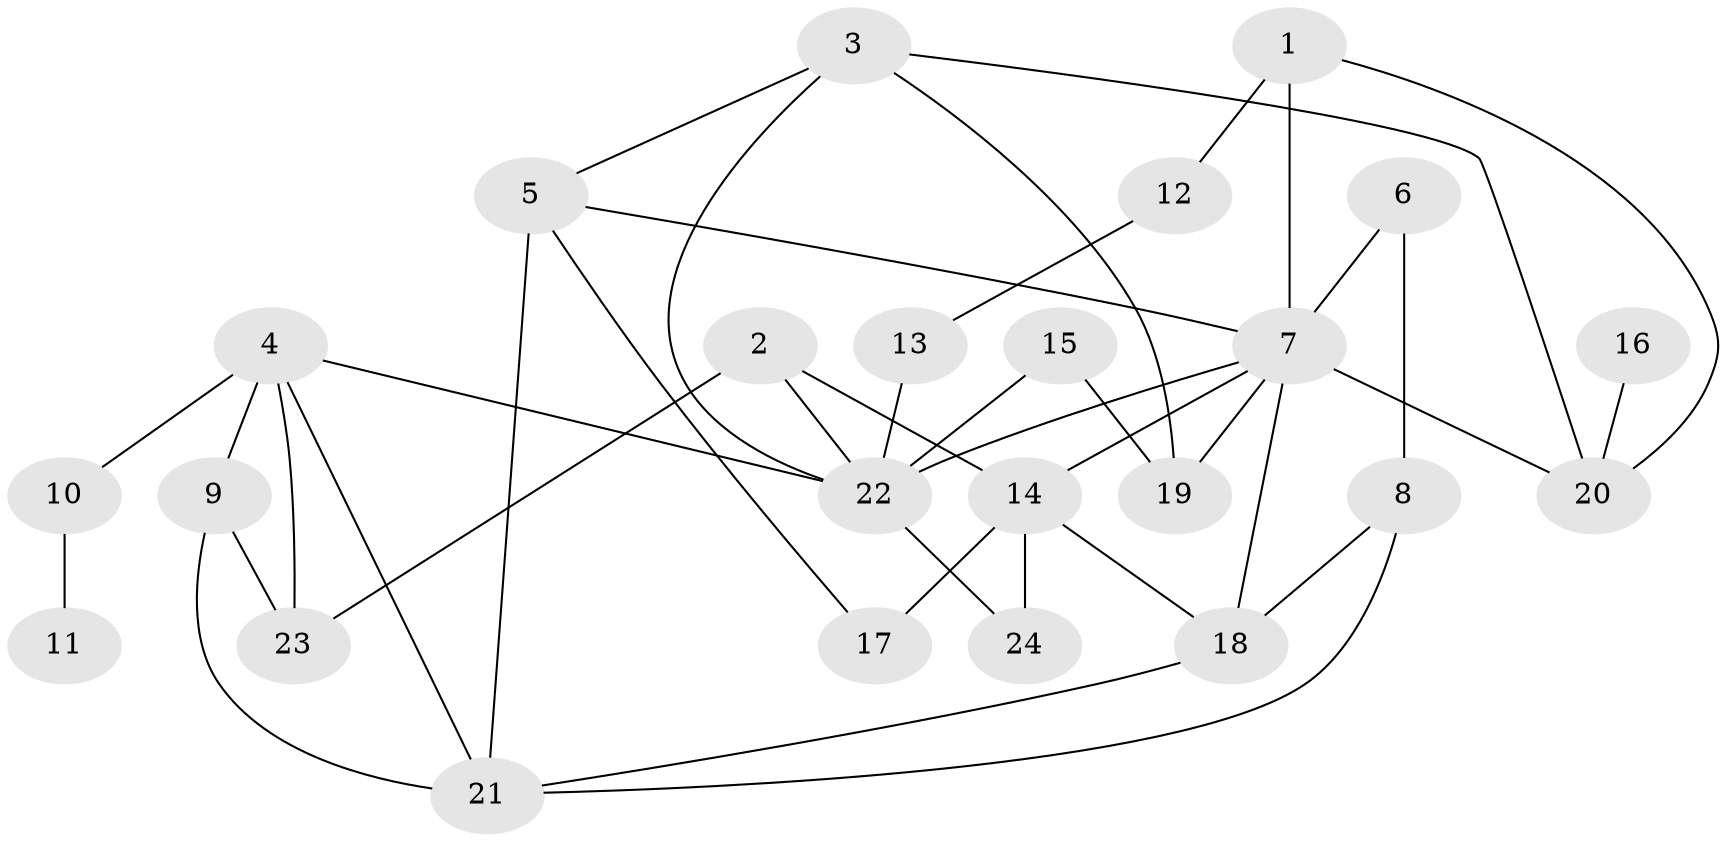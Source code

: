 // original degree distribution, {4: 0.13559322033898305, 5: 0.06779661016949153, 3: 0.288135593220339, 7: 0.01694915254237288, 2: 0.3050847457627119, 6: 0.01694915254237288, 1: 0.1694915254237288}
// Generated by graph-tools (version 1.1) at 2025/36/03/04/25 23:36:02]
// undirected, 24 vertices, 40 edges
graph export_dot {
  node [color=gray90,style=filled];
  1;
  2;
  3;
  4;
  5;
  6;
  7;
  8;
  9;
  10;
  11;
  12;
  13;
  14;
  15;
  16;
  17;
  18;
  19;
  20;
  21;
  22;
  23;
  24;
  1 -- 7 [weight=1.0];
  1 -- 12 [weight=1.0];
  1 -- 20 [weight=1.0];
  2 -- 14 [weight=2.0];
  2 -- 22 [weight=1.0];
  2 -- 23 [weight=1.0];
  3 -- 5 [weight=1.0];
  3 -- 19 [weight=1.0];
  3 -- 20 [weight=1.0];
  3 -- 22 [weight=1.0];
  4 -- 9 [weight=2.0];
  4 -- 10 [weight=1.0];
  4 -- 21 [weight=1.0];
  4 -- 22 [weight=1.0];
  4 -- 23 [weight=1.0];
  5 -- 7 [weight=1.0];
  5 -- 17 [weight=1.0];
  5 -- 21 [weight=1.0];
  6 -- 7 [weight=1.0];
  6 -- 8 [weight=1.0];
  7 -- 14 [weight=1.0];
  7 -- 18 [weight=1.0];
  7 -- 19 [weight=1.0];
  7 -- 20 [weight=1.0];
  7 -- 22 [weight=2.0];
  8 -- 18 [weight=1.0];
  8 -- 21 [weight=1.0];
  9 -- 21 [weight=1.0];
  9 -- 23 [weight=1.0];
  10 -- 11 [weight=1.0];
  12 -- 13 [weight=1.0];
  13 -- 22 [weight=1.0];
  14 -- 17 [weight=2.0];
  14 -- 18 [weight=1.0];
  14 -- 24 [weight=1.0];
  15 -- 19 [weight=1.0];
  15 -- 22 [weight=2.0];
  16 -- 20 [weight=1.0];
  18 -- 21 [weight=1.0];
  22 -- 24 [weight=1.0];
}

